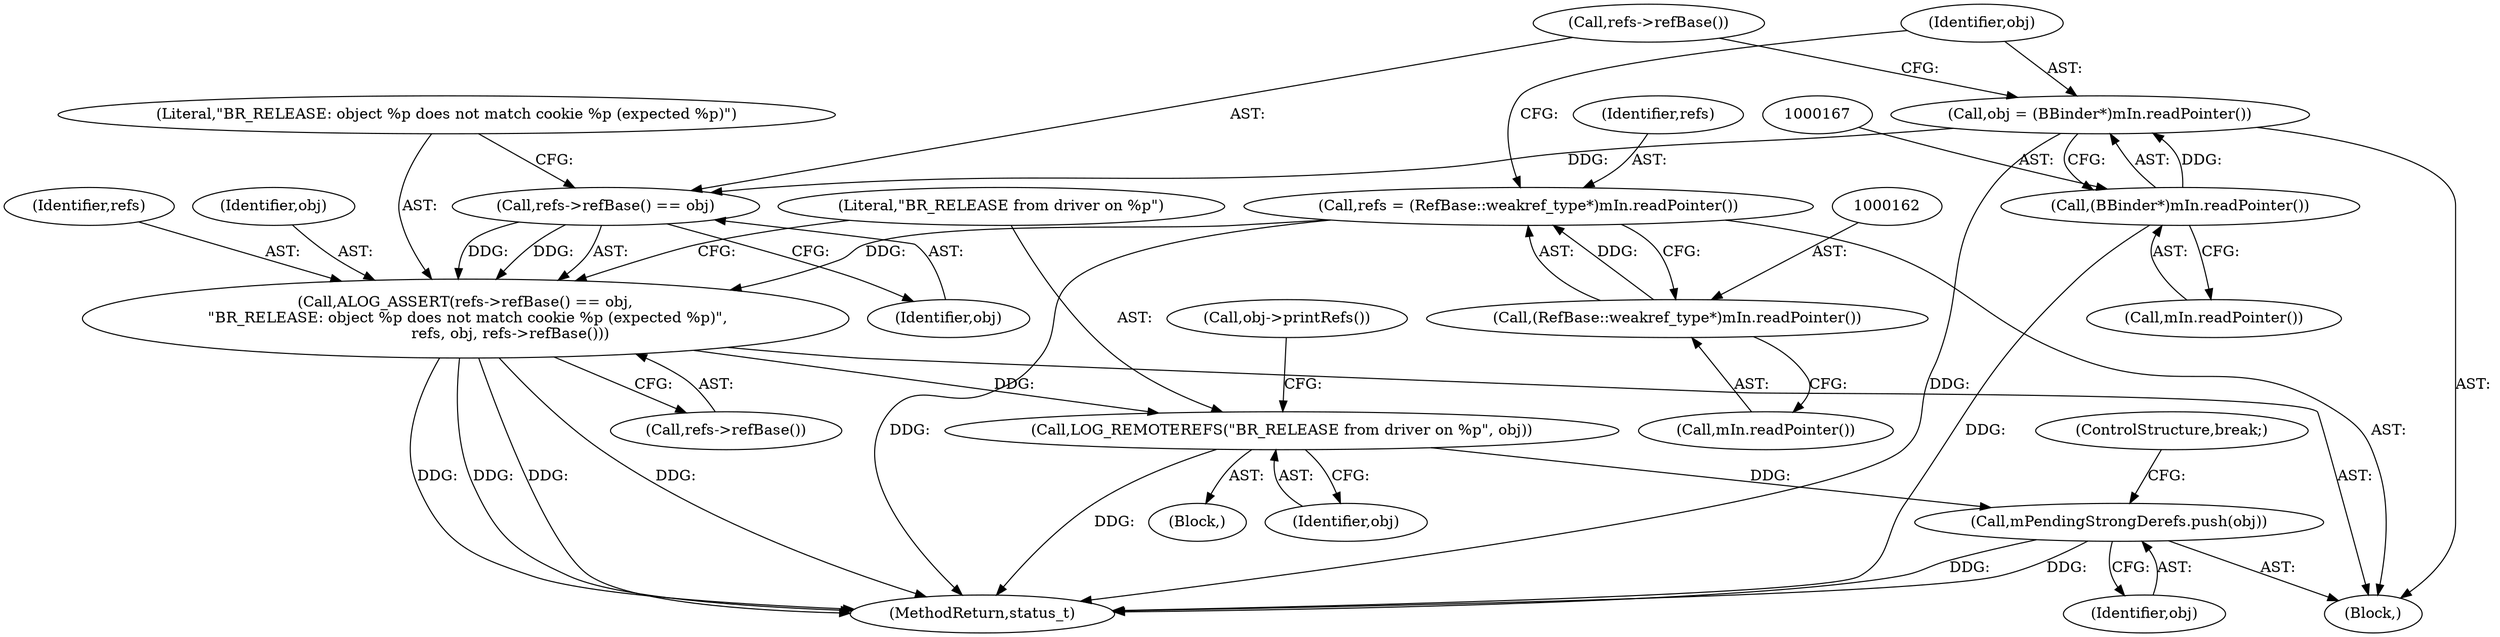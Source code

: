 digraph "0_Android_a59b827869a2ea04022dd225007f29af8d61837a@pointer" {
"1000169" [label="(Call,ALOG_ASSERT(refs->refBase() == obj,\n \"BR_RELEASE: object %p does not match cookie %p (expected %p)\",\n                   refs, obj, refs->refBase()))"];
"1000170" [label="(Call,refs->refBase() == obj)"];
"1000164" [label="(Call,obj = (BBinder*)mIn.readPointer())"];
"1000166" [label="(Call,(BBinder*)mIn.readPointer())"];
"1000159" [label="(Call,refs = (RefBase::weakref_type*)mIn.readPointer())"];
"1000161" [label="(Call,(RefBase::weakref_type*)mIn.readPointer())"];
"1000178" [label="(Call,LOG_REMOTEREFS(\"BR_RELEASE from driver on %p\", obj))"];
"1000182" [label="(Call,mPendingStrongDerefs.push(obj))"];
"1000183" [label="(Identifier,obj)"];
"1000169" [label="(Call,ALOG_ASSERT(refs->refBase() == obj,\n \"BR_RELEASE: object %p does not match cookie %p (expected %p)\",\n                   refs, obj, refs->refBase()))"];
"1000174" [label="(Identifier,refs)"];
"1000172" [label="(Identifier,obj)"];
"1000163" [label="(Call,mIn.readPointer())"];
"1000113" [label="(Block,)"];
"1000175" [label="(Identifier,obj)"];
"1000178" [label="(Call,LOG_REMOTEREFS(\"BR_RELEASE from driver on %p\", obj))"];
"1000585" [label="(MethodReturn,status_t)"];
"1000177" [label="(Block,)"];
"1000179" [label="(Literal,\"BR_RELEASE from driver on %p\")"];
"1000182" [label="(Call,mPendingStrongDerefs.push(obj))"];
"1000181" [label="(Call,obj->printRefs())"];
"1000171" [label="(Call,refs->refBase())"];
"1000165" [label="(Identifier,obj)"];
"1000168" [label="(Call,mIn.readPointer())"];
"1000159" [label="(Call,refs = (RefBase::weakref_type*)mIn.readPointer())"];
"1000173" [label="(Literal,\"BR_RELEASE: object %p does not match cookie %p (expected %p)\")"];
"1000161" [label="(Call,(RefBase::weakref_type*)mIn.readPointer())"];
"1000170" [label="(Call,refs->refBase() == obj)"];
"1000166" [label="(Call,(BBinder*)mIn.readPointer())"];
"1000164" [label="(Call,obj = (BBinder*)mIn.readPointer())"];
"1000176" [label="(Call,refs->refBase())"];
"1000180" [label="(Identifier,obj)"];
"1000160" [label="(Identifier,refs)"];
"1000184" [label="(ControlStructure,break;)"];
"1000169" -> "1000113"  [label="AST: "];
"1000169" -> "1000176"  [label="CFG: "];
"1000170" -> "1000169"  [label="AST: "];
"1000173" -> "1000169"  [label="AST: "];
"1000174" -> "1000169"  [label="AST: "];
"1000175" -> "1000169"  [label="AST: "];
"1000176" -> "1000169"  [label="AST: "];
"1000179" -> "1000169"  [label="CFG: "];
"1000169" -> "1000585"  [label="DDG: "];
"1000169" -> "1000585"  [label="DDG: "];
"1000169" -> "1000585"  [label="DDG: "];
"1000169" -> "1000585"  [label="DDG: "];
"1000170" -> "1000169"  [label="DDG: "];
"1000170" -> "1000169"  [label="DDG: "];
"1000159" -> "1000169"  [label="DDG: "];
"1000169" -> "1000178"  [label="DDG: "];
"1000170" -> "1000172"  [label="CFG: "];
"1000171" -> "1000170"  [label="AST: "];
"1000172" -> "1000170"  [label="AST: "];
"1000173" -> "1000170"  [label="CFG: "];
"1000164" -> "1000170"  [label="DDG: "];
"1000164" -> "1000113"  [label="AST: "];
"1000164" -> "1000166"  [label="CFG: "];
"1000165" -> "1000164"  [label="AST: "];
"1000166" -> "1000164"  [label="AST: "];
"1000171" -> "1000164"  [label="CFG: "];
"1000164" -> "1000585"  [label="DDG: "];
"1000166" -> "1000164"  [label="DDG: "];
"1000166" -> "1000168"  [label="CFG: "];
"1000167" -> "1000166"  [label="AST: "];
"1000168" -> "1000166"  [label="AST: "];
"1000166" -> "1000585"  [label="DDG: "];
"1000159" -> "1000113"  [label="AST: "];
"1000159" -> "1000161"  [label="CFG: "];
"1000160" -> "1000159"  [label="AST: "];
"1000161" -> "1000159"  [label="AST: "];
"1000165" -> "1000159"  [label="CFG: "];
"1000159" -> "1000585"  [label="DDG: "];
"1000161" -> "1000159"  [label="DDG: "];
"1000161" -> "1000163"  [label="CFG: "];
"1000162" -> "1000161"  [label="AST: "];
"1000163" -> "1000161"  [label="AST: "];
"1000178" -> "1000177"  [label="AST: "];
"1000178" -> "1000180"  [label="CFG: "];
"1000179" -> "1000178"  [label="AST: "];
"1000180" -> "1000178"  [label="AST: "];
"1000181" -> "1000178"  [label="CFG: "];
"1000178" -> "1000585"  [label="DDG: "];
"1000178" -> "1000182"  [label="DDG: "];
"1000182" -> "1000113"  [label="AST: "];
"1000182" -> "1000183"  [label="CFG: "];
"1000183" -> "1000182"  [label="AST: "];
"1000184" -> "1000182"  [label="CFG: "];
"1000182" -> "1000585"  [label="DDG: "];
"1000182" -> "1000585"  [label="DDG: "];
}

